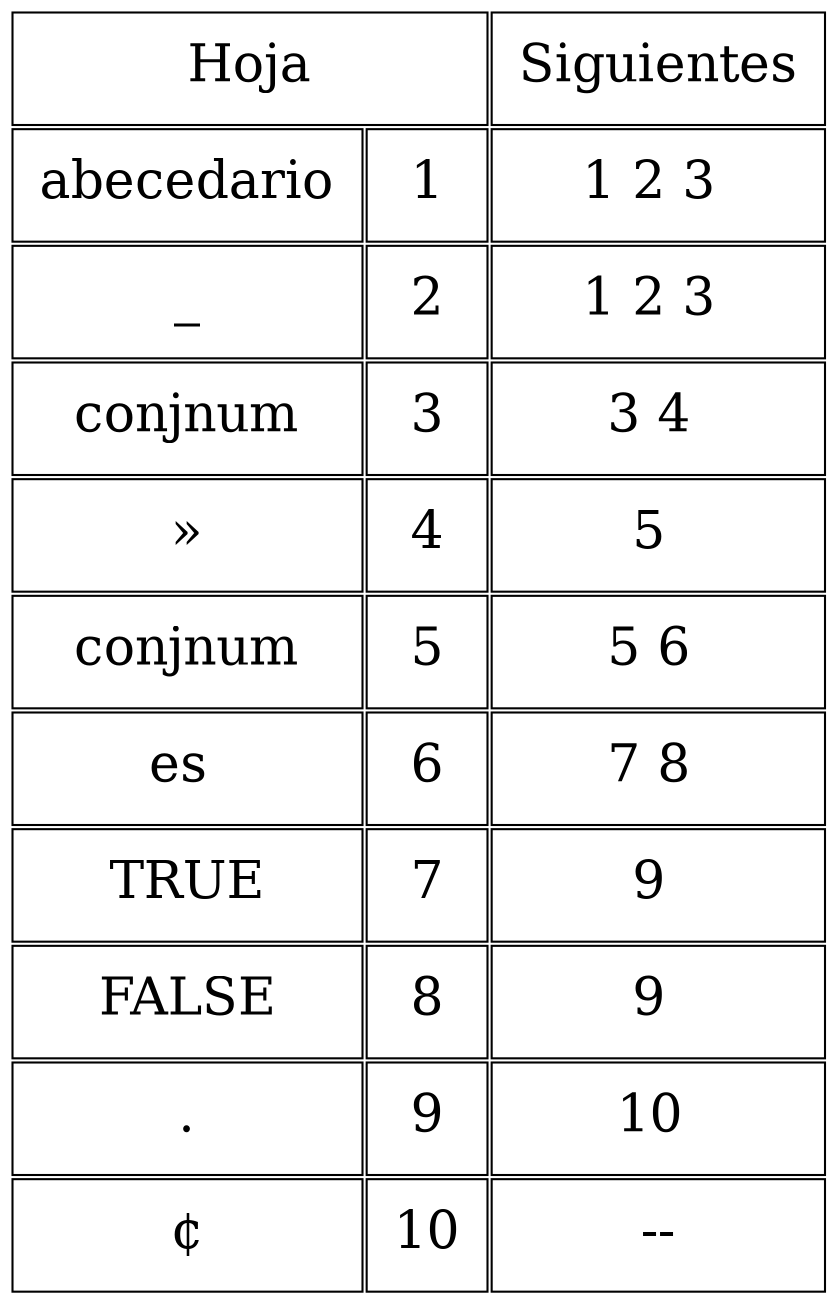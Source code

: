 digraph {
splines="line";
rankdir = TB;
node [shape=plain, height=0.5, width=1.5, fontsize=25];
graph[dpi=110];

N [label=<
<table border="0" cellborder="1" cellpadding="12">
  <tr><td colspan="2">Hoja</td><td>Siguientes</td></tr>  <tr><td>abecedario</td><td>1</td><td>1 2 3 </td></tr>
  <tr><td>_</td><td>2</td><td>1 2 3 </td></tr>
  <tr><td>conjnum</td><td>3</td><td>3 4 </td></tr>
  <tr><td>»</td><td>4</td><td>5 </td></tr>
  <tr><td>conjnum</td><td>5</td><td>5 6 </td></tr>
  <tr><td>es </td><td>6</td><td>7 8 </td></tr>
  <tr><td>TRUE</td><td>7</td><td>9 </td></tr>
  <tr><td>FALSE</td><td>8</td><td>9 </td></tr>
  <tr><td>.</td><td>9</td><td>10 </td></tr>
  <tr><td>¢</td><td>10</td><td>--</td></tr>
</table>>];
}